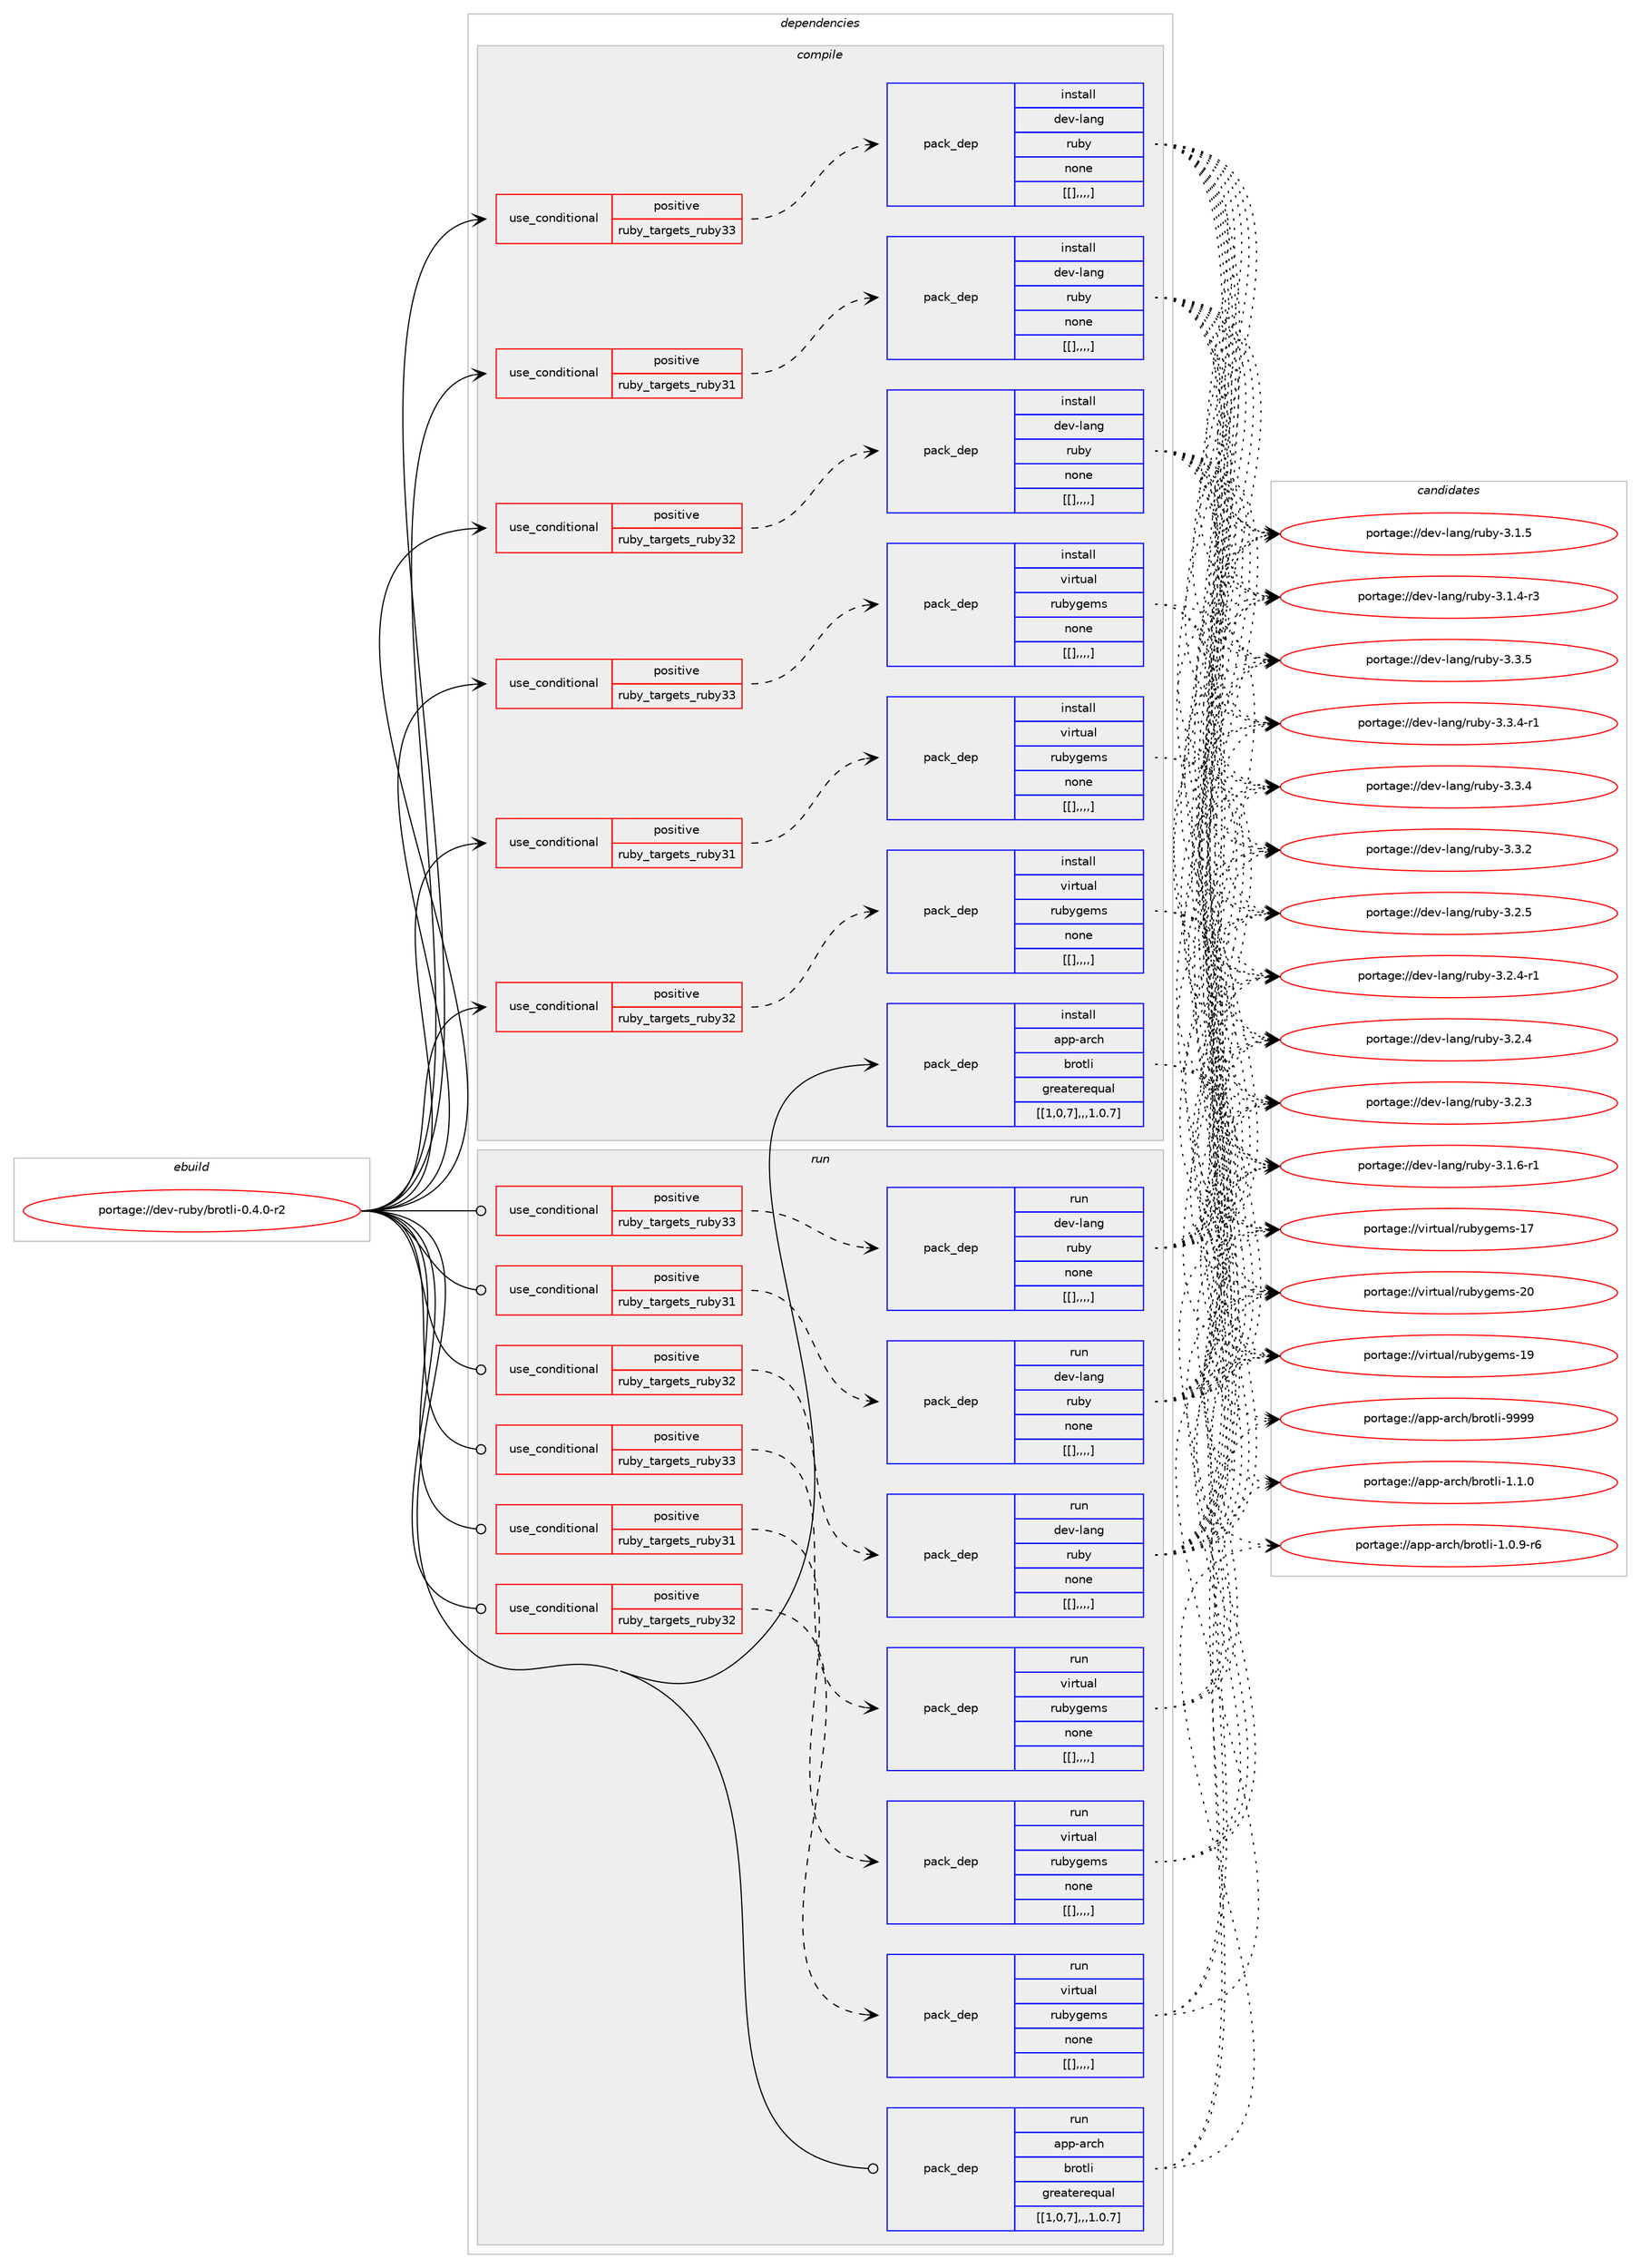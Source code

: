 digraph prolog {

# *************
# Graph options
# *************

newrank=true;
concentrate=true;
compound=true;
graph [rankdir=LR,fontname=Helvetica,fontsize=10,ranksep=1.5];#, ranksep=2.5, nodesep=0.2];
edge  [arrowhead=vee];
node  [fontname=Helvetica,fontsize=10];

# **********
# The ebuild
# **********

subgraph cluster_leftcol {
color=gray;
label=<<i>ebuild</i>>;
id [label="portage://dev-ruby/brotli-0.4.0-r2", color=red, width=4, href="../dev-ruby/brotli-0.4.0-r2.svg"];
}

# ****************
# The dependencies
# ****************

subgraph cluster_midcol {
color=gray;
label=<<i>dependencies</i>>;
subgraph cluster_compile {
fillcolor="#eeeeee";
style=filled;
label=<<i>compile</i>>;
subgraph cond46308 {
dependency180638 [label=<<TABLE BORDER="0" CELLBORDER="1" CELLSPACING="0" CELLPADDING="4"><TR><TD ROWSPAN="3" CELLPADDING="10">use_conditional</TD></TR><TR><TD>positive</TD></TR><TR><TD>ruby_targets_ruby31</TD></TR></TABLE>>, shape=none, color=red];
subgraph pack133046 {
dependency180639 [label=<<TABLE BORDER="0" CELLBORDER="1" CELLSPACING="0" CELLPADDING="4" WIDTH="220"><TR><TD ROWSPAN="6" CELLPADDING="30">pack_dep</TD></TR><TR><TD WIDTH="110">install</TD></TR><TR><TD>dev-lang</TD></TR><TR><TD>ruby</TD></TR><TR><TD>none</TD></TR><TR><TD>[[],,,,]</TD></TR></TABLE>>, shape=none, color=blue];
}
dependency180638:e -> dependency180639:w [weight=20,style="dashed",arrowhead="vee"];
}
id:e -> dependency180638:w [weight=20,style="solid",arrowhead="vee"];
subgraph cond46309 {
dependency180640 [label=<<TABLE BORDER="0" CELLBORDER="1" CELLSPACING="0" CELLPADDING="4"><TR><TD ROWSPAN="3" CELLPADDING="10">use_conditional</TD></TR><TR><TD>positive</TD></TR><TR><TD>ruby_targets_ruby31</TD></TR></TABLE>>, shape=none, color=red];
subgraph pack133047 {
dependency180641 [label=<<TABLE BORDER="0" CELLBORDER="1" CELLSPACING="0" CELLPADDING="4" WIDTH="220"><TR><TD ROWSPAN="6" CELLPADDING="30">pack_dep</TD></TR><TR><TD WIDTH="110">install</TD></TR><TR><TD>virtual</TD></TR><TR><TD>rubygems</TD></TR><TR><TD>none</TD></TR><TR><TD>[[],,,,]</TD></TR></TABLE>>, shape=none, color=blue];
}
dependency180640:e -> dependency180641:w [weight=20,style="dashed",arrowhead="vee"];
}
id:e -> dependency180640:w [weight=20,style="solid",arrowhead="vee"];
subgraph cond46310 {
dependency180642 [label=<<TABLE BORDER="0" CELLBORDER="1" CELLSPACING="0" CELLPADDING="4"><TR><TD ROWSPAN="3" CELLPADDING="10">use_conditional</TD></TR><TR><TD>positive</TD></TR><TR><TD>ruby_targets_ruby32</TD></TR></TABLE>>, shape=none, color=red];
subgraph pack133048 {
dependency180643 [label=<<TABLE BORDER="0" CELLBORDER="1" CELLSPACING="0" CELLPADDING="4" WIDTH="220"><TR><TD ROWSPAN="6" CELLPADDING="30">pack_dep</TD></TR><TR><TD WIDTH="110">install</TD></TR><TR><TD>dev-lang</TD></TR><TR><TD>ruby</TD></TR><TR><TD>none</TD></TR><TR><TD>[[],,,,]</TD></TR></TABLE>>, shape=none, color=blue];
}
dependency180642:e -> dependency180643:w [weight=20,style="dashed",arrowhead="vee"];
}
id:e -> dependency180642:w [weight=20,style="solid",arrowhead="vee"];
subgraph cond46311 {
dependency180644 [label=<<TABLE BORDER="0" CELLBORDER="1" CELLSPACING="0" CELLPADDING="4"><TR><TD ROWSPAN="3" CELLPADDING="10">use_conditional</TD></TR><TR><TD>positive</TD></TR><TR><TD>ruby_targets_ruby32</TD></TR></TABLE>>, shape=none, color=red];
subgraph pack133049 {
dependency180645 [label=<<TABLE BORDER="0" CELLBORDER="1" CELLSPACING="0" CELLPADDING="4" WIDTH="220"><TR><TD ROWSPAN="6" CELLPADDING="30">pack_dep</TD></TR><TR><TD WIDTH="110">install</TD></TR><TR><TD>virtual</TD></TR><TR><TD>rubygems</TD></TR><TR><TD>none</TD></TR><TR><TD>[[],,,,]</TD></TR></TABLE>>, shape=none, color=blue];
}
dependency180644:e -> dependency180645:w [weight=20,style="dashed",arrowhead="vee"];
}
id:e -> dependency180644:w [weight=20,style="solid",arrowhead="vee"];
subgraph cond46312 {
dependency180646 [label=<<TABLE BORDER="0" CELLBORDER="1" CELLSPACING="0" CELLPADDING="4"><TR><TD ROWSPAN="3" CELLPADDING="10">use_conditional</TD></TR><TR><TD>positive</TD></TR><TR><TD>ruby_targets_ruby33</TD></TR></TABLE>>, shape=none, color=red];
subgraph pack133050 {
dependency180647 [label=<<TABLE BORDER="0" CELLBORDER="1" CELLSPACING="0" CELLPADDING="4" WIDTH="220"><TR><TD ROWSPAN="6" CELLPADDING="30">pack_dep</TD></TR><TR><TD WIDTH="110">install</TD></TR><TR><TD>dev-lang</TD></TR><TR><TD>ruby</TD></TR><TR><TD>none</TD></TR><TR><TD>[[],,,,]</TD></TR></TABLE>>, shape=none, color=blue];
}
dependency180646:e -> dependency180647:w [weight=20,style="dashed",arrowhead="vee"];
}
id:e -> dependency180646:w [weight=20,style="solid",arrowhead="vee"];
subgraph cond46313 {
dependency180648 [label=<<TABLE BORDER="0" CELLBORDER="1" CELLSPACING="0" CELLPADDING="4"><TR><TD ROWSPAN="3" CELLPADDING="10">use_conditional</TD></TR><TR><TD>positive</TD></TR><TR><TD>ruby_targets_ruby33</TD></TR></TABLE>>, shape=none, color=red];
subgraph pack133051 {
dependency180649 [label=<<TABLE BORDER="0" CELLBORDER="1" CELLSPACING="0" CELLPADDING="4" WIDTH="220"><TR><TD ROWSPAN="6" CELLPADDING="30">pack_dep</TD></TR><TR><TD WIDTH="110">install</TD></TR><TR><TD>virtual</TD></TR><TR><TD>rubygems</TD></TR><TR><TD>none</TD></TR><TR><TD>[[],,,,]</TD></TR></TABLE>>, shape=none, color=blue];
}
dependency180648:e -> dependency180649:w [weight=20,style="dashed",arrowhead="vee"];
}
id:e -> dependency180648:w [weight=20,style="solid",arrowhead="vee"];
subgraph pack133052 {
dependency180650 [label=<<TABLE BORDER="0" CELLBORDER="1" CELLSPACING="0" CELLPADDING="4" WIDTH="220"><TR><TD ROWSPAN="6" CELLPADDING="30">pack_dep</TD></TR><TR><TD WIDTH="110">install</TD></TR><TR><TD>app-arch</TD></TR><TR><TD>brotli</TD></TR><TR><TD>greaterequal</TD></TR><TR><TD>[[1,0,7],,,1.0.7]</TD></TR></TABLE>>, shape=none, color=blue];
}
id:e -> dependency180650:w [weight=20,style="solid",arrowhead="vee"];
}
subgraph cluster_compileandrun {
fillcolor="#eeeeee";
style=filled;
label=<<i>compile and run</i>>;
}
subgraph cluster_run {
fillcolor="#eeeeee";
style=filled;
label=<<i>run</i>>;
subgraph cond46314 {
dependency180651 [label=<<TABLE BORDER="0" CELLBORDER="1" CELLSPACING="0" CELLPADDING="4"><TR><TD ROWSPAN="3" CELLPADDING="10">use_conditional</TD></TR><TR><TD>positive</TD></TR><TR><TD>ruby_targets_ruby31</TD></TR></TABLE>>, shape=none, color=red];
subgraph pack133053 {
dependency180652 [label=<<TABLE BORDER="0" CELLBORDER="1" CELLSPACING="0" CELLPADDING="4" WIDTH="220"><TR><TD ROWSPAN="6" CELLPADDING="30">pack_dep</TD></TR><TR><TD WIDTH="110">run</TD></TR><TR><TD>dev-lang</TD></TR><TR><TD>ruby</TD></TR><TR><TD>none</TD></TR><TR><TD>[[],,,,]</TD></TR></TABLE>>, shape=none, color=blue];
}
dependency180651:e -> dependency180652:w [weight=20,style="dashed",arrowhead="vee"];
}
id:e -> dependency180651:w [weight=20,style="solid",arrowhead="odot"];
subgraph cond46315 {
dependency180653 [label=<<TABLE BORDER="0" CELLBORDER="1" CELLSPACING="0" CELLPADDING="4"><TR><TD ROWSPAN="3" CELLPADDING="10">use_conditional</TD></TR><TR><TD>positive</TD></TR><TR><TD>ruby_targets_ruby31</TD></TR></TABLE>>, shape=none, color=red];
subgraph pack133054 {
dependency180654 [label=<<TABLE BORDER="0" CELLBORDER="1" CELLSPACING="0" CELLPADDING="4" WIDTH="220"><TR><TD ROWSPAN="6" CELLPADDING="30">pack_dep</TD></TR><TR><TD WIDTH="110">run</TD></TR><TR><TD>virtual</TD></TR><TR><TD>rubygems</TD></TR><TR><TD>none</TD></TR><TR><TD>[[],,,,]</TD></TR></TABLE>>, shape=none, color=blue];
}
dependency180653:e -> dependency180654:w [weight=20,style="dashed",arrowhead="vee"];
}
id:e -> dependency180653:w [weight=20,style="solid",arrowhead="odot"];
subgraph cond46316 {
dependency180655 [label=<<TABLE BORDER="0" CELLBORDER="1" CELLSPACING="0" CELLPADDING="4"><TR><TD ROWSPAN="3" CELLPADDING="10">use_conditional</TD></TR><TR><TD>positive</TD></TR><TR><TD>ruby_targets_ruby32</TD></TR></TABLE>>, shape=none, color=red];
subgraph pack133055 {
dependency180656 [label=<<TABLE BORDER="0" CELLBORDER="1" CELLSPACING="0" CELLPADDING="4" WIDTH="220"><TR><TD ROWSPAN="6" CELLPADDING="30">pack_dep</TD></TR><TR><TD WIDTH="110">run</TD></TR><TR><TD>dev-lang</TD></TR><TR><TD>ruby</TD></TR><TR><TD>none</TD></TR><TR><TD>[[],,,,]</TD></TR></TABLE>>, shape=none, color=blue];
}
dependency180655:e -> dependency180656:w [weight=20,style="dashed",arrowhead="vee"];
}
id:e -> dependency180655:w [weight=20,style="solid",arrowhead="odot"];
subgraph cond46317 {
dependency180657 [label=<<TABLE BORDER="0" CELLBORDER="1" CELLSPACING="0" CELLPADDING="4"><TR><TD ROWSPAN="3" CELLPADDING="10">use_conditional</TD></TR><TR><TD>positive</TD></TR><TR><TD>ruby_targets_ruby32</TD></TR></TABLE>>, shape=none, color=red];
subgraph pack133056 {
dependency180658 [label=<<TABLE BORDER="0" CELLBORDER="1" CELLSPACING="0" CELLPADDING="4" WIDTH="220"><TR><TD ROWSPAN="6" CELLPADDING="30">pack_dep</TD></TR><TR><TD WIDTH="110">run</TD></TR><TR><TD>virtual</TD></TR><TR><TD>rubygems</TD></TR><TR><TD>none</TD></TR><TR><TD>[[],,,,]</TD></TR></TABLE>>, shape=none, color=blue];
}
dependency180657:e -> dependency180658:w [weight=20,style="dashed",arrowhead="vee"];
}
id:e -> dependency180657:w [weight=20,style="solid",arrowhead="odot"];
subgraph cond46318 {
dependency180659 [label=<<TABLE BORDER="0" CELLBORDER="1" CELLSPACING="0" CELLPADDING="4"><TR><TD ROWSPAN="3" CELLPADDING="10">use_conditional</TD></TR><TR><TD>positive</TD></TR><TR><TD>ruby_targets_ruby33</TD></TR></TABLE>>, shape=none, color=red];
subgraph pack133057 {
dependency180660 [label=<<TABLE BORDER="0" CELLBORDER="1" CELLSPACING="0" CELLPADDING="4" WIDTH="220"><TR><TD ROWSPAN="6" CELLPADDING="30">pack_dep</TD></TR><TR><TD WIDTH="110">run</TD></TR><TR><TD>dev-lang</TD></TR><TR><TD>ruby</TD></TR><TR><TD>none</TD></TR><TR><TD>[[],,,,]</TD></TR></TABLE>>, shape=none, color=blue];
}
dependency180659:e -> dependency180660:w [weight=20,style="dashed",arrowhead="vee"];
}
id:e -> dependency180659:w [weight=20,style="solid",arrowhead="odot"];
subgraph cond46319 {
dependency180661 [label=<<TABLE BORDER="0" CELLBORDER="1" CELLSPACING="0" CELLPADDING="4"><TR><TD ROWSPAN="3" CELLPADDING="10">use_conditional</TD></TR><TR><TD>positive</TD></TR><TR><TD>ruby_targets_ruby33</TD></TR></TABLE>>, shape=none, color=red];
subgraph pack133058 {
dependency180662 [label=<<TABLE BORDER="0" CELLBORDER="1" CELLSPACING="0" CELLPADDING="4" WIDTH="220"><TR><TD ROWSPAN="6" CELLPADDING="30">pack_dep</TD></TR><TR><TD WIDTH="110">run</TD></TR><TR><TD>virtual</TD></TR><TR><TD>rubygems</TD></TR><TR><TD>none</TD></TR><TR><TD>[[],,,,]</TD></TR></TABLE>>, shape=none, color=blue];
}
dependency180661:e -> dependency180662:w [weight=20,style="dashed",arrowhead="vee"];
}
id:e -> dependency180661:w [weight=20,style="solid",arrowhead="odot"];
subgraph pack133059 {
dependency180663 [label=<<TABLE BORDER="0" CELLBORDER="1" CELLSPACING="0" CELLPADDING="4" WIDTH="220"><TR><TD ROWSPAN="6" CELLPADDING="30">pack_dep</TD></TR><TR><TD WIDTH="110">run</TD></TR><TR><TD>app-arch</TD></TR><TR><TD>brotli</TD></TR><TR><TD>greaterequal</TD></TR><TR><TD>[[1,0,7],,,1.0.7]</TD></TR></TABLE>>, shape=none, color=blue];
}
id:e -> dependency180663:w [weight=20,style="solid",arrowhead="odot"];
}
}

# **************
# The candidates
# **************

subgraph cluster_choices {
rank=same;
color=gray;
label=<<i>candidates</i>>;

subgraph choice133046 {
color=black;
nodesep=1;
choice10010111845108971101034711411798121455146514653 [label="portage://dev-lang/ruby-3.3.5", color=red, width=4,href="../dev-lang/ruby-3.3.5.svg"];
choice100101118451089711010347114117981214551465146524511449 [label="portage://dev-lang/ruby-3.3.4-r1", color=red, width=4,href="../dev-lang/ruby-3.3.4-r1.svg"];
choice10010111845108971101034711411798121455146514652 [label="portage://dev-lang/ruby-3.3.4", color=red, width=4,href="../dev-lang/ruby-3.3.4.svg"];
choice10010111845108971101034711411798121455146514650 [label="portage://dev-lang/ruby-3.3.2", color=red, width=4,href="../dev-lang/ruby-3.3.2.svg"];
choice10010111845108971101034711411798121455146504653 [label="portage://dev-lang/ruby-3.2.5", color=red, width=4,href="../dev-lang/ruby-3.2.5.svg"];
choice100101118451089711010347114117981214551465046524511449 [label="portage://dev-lang/ruby-3.2.4-r1", color=red, width=4,href="../dev-lang/ruby-3.2.4-r1.svg"];
choice10010111845108971101034711411798121455146504652 [label="portage://dev-lang/ruby-3.2.4", color=red, width=4,href="../dev-lang/ruby-3.2.4.svg"];
choice10010111845108971101034711411798121455146504651 [label="portage://dev-lang/ruby-3.2.3", color=red, width=4,href="../dev-lang/ruby-3.2.3.svg"];
choice100101118451089711010347114117981214551464946544511449 [label="portage://dev-lang/ruby-3.1.6-r1", color=red, width=4,href="../dev-lang/ruby-3.1.6-r1.svg"];
choice10010111845108971101034711411798121455146494653 [label="portage://dev-lang/ruby-3.1.5", color=red, width=4,href="../dev-lang/ruby-3.1.5.svg"];
choice100101118451089711010347114117981214551464946524511451 [label="portage://dev-lang/ruby-3.1.4-r3", color=red, width=4,href="../dev-lang/ruby-3.1.4-r3.svg"];
dependency180639:e -> choice10010111845108971101034711411798121455146514653:w [style=dotted,weight="100"];
dependency180639:e -> choice100101118451089711010347114117981214551465146524511449:w [style=dotted,weight="100"];
dependency180639:e -> choice10010111845108971101034711411798121455146514652:w [style=dotted,weight="100"];
dependency180639:e -> choice10010111845108971101034711411798121455146514650:w [style=dotted,weight="100"];
dependency180639:e -> choice10010111845108971101034711411798121455146504653:w [style=dotted,weight="100"];
dependency180639:e -> choice100101118451089711010347114117981214551465046524511449:w [style=dotted,weight="100"];
dependency180639:e -> choice10010111845108971101034711411798121455146504652:w [style=dotted,weight="100"];
dependency180639:e -> choice10010111845108971101034711411798121455146504651:w [style=dotted,weight="100"];
dependency180639:e -> choice100101118451089711010347114117981214551464946544511449:w [style=dotted,weight="100"];
dependency180639:e -> choice10010111845108971101034711411798121455146494653:w [style=dotted,weight="100"];
dependency180639:e -> choice100101118451089711010347114117981214551464946524511451:w [style=dotted,weight="100"];
}
subgraph choice133047 {
color=black;
nodesep=1;
choice118105114116117971084711411798121103101109115455048 [label="portage://virtual/rubygems-20", color=red, width=4,href="../virtual/rubygems-20.svg"];
choice118105114116117971084711411798121103101109115454957 [label="portage://virtual/rubygems-19", color=red, width=4,href="../virtual/rubygems-19.svg"];
choice118105114116117971084711411798121103101109115454955 [label="portage://virtual/rubygems-17", color=red, width=4,href="../virtual/rubygems-17.svg"];
dependency180641:e -> choice118105114116117971084711411798121103101109115455048:w [style=dotted,weight="100"];
dependency180641:e -> choice118105114116117971084711411798121103101109115454957:w [style=dotted,weight="100"];
dependency180641:e -> choice118105114116117971084711411798121103101109115454955:w [style=dotted,weight="100"];
}
subgraph choice133048 {
color=black;
nodesep=1;
choice10010111845108971101034711411798121455146514653 [label="portage://dev-lang/ruby-3.3.5", color=red, width=4,href="../dev-lang/ruby-3.3.5.svg"];
choice100101118451089711010347114117981214551465146524511449 [label="portage://dev-lang/ruby-3.3.4-r1", color=red, width=4,href="../dev-lang/ruby-3.3.4-r1.svg"];
choice10010111845108971101034711411798121455146514652 [label="portage://dev-lang/ruby-3.3.4", color=red, width=4,href="../dev-lang/ruby-3.3.4.svg"];
choice10010111845108971101034711411798121455146514650 [label="portage://dev-lang/ruby-3.3.2", color=red, width=4,href="../dev-lang/ruby-3.3.2.svg"];
choice10010111845108971101034711411798121455146504653 [label="portage://dev-lang/ruby-3.2.5", color=red, width=4,href="../dev-lang/ruby-3.2.5.svg"];
choice100101118451089711010347114117981214551465046524511449 [label="portage://dev-lang/ruby-3.2.4-r1", color=red, width=4,href="../dev-lang/ruby-3.2.4-r1.svg"];
choice10010111845108971101034711411798121455146504652 [label="portage://dev-lang/ruby-3.2.4", color=red, width=4,href="../dev-lang/ruby-3.2.4.svg"];
choice10010111845108971101034711411798121455146504651 [label="portage://dev-lang/ruby-3.2.3", color=red, width=4,href="../dev-lang/ruby-3.2.3.svg"];
choice100101118451089711010347114117981214551464946544511449 [label="portage://dev-lang/ruby-3.1.6-r1", color=red, width=4,href="../dev-lang/ruby-3.1.6-r1.svg"];
choice10010111845108971101034711411798121455146494653 [label="portage://dev-lang/ruby-3.1.5", color=red, width=4,href="../dev-lang/ruby-3.1.5.svg"];
choice100101118451089711010347114117981214551464946524511451 [label="portage://dev-lang/ruby-3.1.4-r3", color=red, width=4,href="../dev-lang/ruby-3.1.4-r3.svg"];
dependency180643:e -> choice10010111845108971101034711411798121455146514653:w [style=dotted,weight="100"];
dependency180643:e -> choice100101118451089711010347114117981214551465146524511449:w [style=dotted,weight="100"];
dependency180643:e -> choice10010111845108971101034711411798121455146514652:w [style=dotted,weight="100"];
dependency180643:e -> choice10010111845108971101034711411798121455146514650:w [style=dotted,weight="100"];
dependency180643:e -> choice10010111845108971101034711411798121455146504653:w [style=dotted,weight="100"];
dependency180643:e -> choice100101118451089711010347114117981214551465046524511449:w [style=dotted,weight="100"];
dependency180643:e -> choice10010111845108971101034711411798121455146504652:w [style=dotted,weight="100"];
dependency180643:e -> choice10010111845108971101034711411798121455146504651:w [style=dotted,weight="100"];
dependency180643:e -> choice100101118451089711010347114117981214551464946544511449:w [style=dotted,weight="100"];
dependency180643:e -> choice10010111845108971101034711411798121455146494653:w [style=dotted,weight="100"];
dependency180643:e -> choice100101118451089711010347114117981214551464946524511451:w [style=dotted,weight="100"];
}
subgraph choice133049 {
color=black;
nodesep=1;
choice118105114116117971084711411798121103101109115455048 [label="portage://virtual/rubygems-20", color=red, width=4,href="../virtual/rubygems-20.svg"];
choice118105114116117971084711411798121103101109115454957 [label="portage://virtual/rubygems-19", color=red, width=4,href="../virtual/rubygems-19.svg"];
choice118105114116117971084711411798121103101109115454955 [label="portage://virtual/rubygems-17", color=red, width=4,href="../virtual/rubygems-17.svg"];
dependency180645:e -> choice118105114116117971084711411798121103101109115455048:w [style=dotted,weight="100"];
dependency180645:e -> choice118105114116117971084711411798121103101109115454957:w [style=dotted,weight="100"];
dependency180645:e -> choice118105114116117971084711411798121103101109115454955:w [style=dotted,weight="100"];
}
subgraph choice133050 {
color=black;
nodesep=1;
choice10010111845108971101034711411798121455146514653 [label="portage://dev-lang/ruby-3.3.5", color=red, width=4,href="../dev-lang/ruby-3.3.5.svg"];
choice100101118451089711010347114117981214551465146524511449 [label="portage://dev-lang/ruby-3.3.4-r1", color=red, width=4,href="../dev-lang/ruby-3.3.4-r1.svg"];
choice10010111845108971101034711411798121455146514652 [label="portage://dev-lang/ruby-3.3.4", color=red, width=4,href="../dev-lang/ruby-3.3.4.svg"];
choice10010111845108971101034711411798121455146514650 [label="portage://dev-lang/ruby-3.3.2", color=red, width=4,href="../dev-lang/ruby-3.3.2.svg"];
choice10010111845108971101034711411798121455146504653 [label="portage://dev-lang/ruby-3.2.5", color=red, width=4,href="../dev-lang/ruby-3.2.5.svg"];
choice100101118451089711010347114117981214551465046524511449 [label="portage://dev-lang/ruby-3.2.4-r1", color=red, width=4,href="../dev-lang/ruby-3.2.4-r1.svg"];
choice10010111845108971101034711411798121455146504652 [label="portage://dev-lang/ruby-3.2.4", color=red, width=4,href="../dev-lang/ruby-3.2.4.svg"];
choice10010111845108971101034711411798121455146504651 [label="portage://dev-lang/ruby-3.2.3", color=red, width=4,href="../dev-lang/ruby-3.2.3.svg"];
choice100101118451089711010347114117981214551464946544511449 [label="portage://dev-lang/ruby-3.1.6-r1", color=red, width=4,href="../dev-lang/ruby-3.1.6-r1.svg"];
choice10010111845108971101034711411798121455146494653 [label="portage://dev-lang/ruby-3.1.5", color=red, width=4,href="../dev-lang/ruby-3.1.5.svg"];
choice100101118451089711010347114117981214551464946524511451 [label="portage://dev-lang/ruby-3.1.4-r3", color=red, width=4,href="../dev-lang/ruby-3.1.4-r3.svg"];
dependency180647:e -> choice10010111845108971101034711411798121455146514653:w [style=dotted,weight="100"];
dependency180647:e -> choice100101118451089711010347114117981214551465146524511449:w [style=dotted,weight="100"];
dependency180647:e -> choice10010111845108971101034711411798121455146514652:w [style=dotted,weight="100"];
dependency180647:e -> choice10010111845108971101034711411798121455146514650:w [style=dotted,weight="100"];
dependency180647:e -> choice10010111845108971101034711411798121455146504653:w [style=dotted,weight="100"];
dependency180647:e -> choice100101118451089711010347114117981214551465046524511449:w [style=dotted,weight="100"];
dependency180647:e -> choice10010111845108971101034711411798121455146504652:w [style=dotted,weight="100"];
dependency180647:e -> choice10010111845108971101034711411798121455146504651:w [style=dotted,weight="100"];
dependency180647:e -> choice100101118451089711010347114117981214551464946544511449:w [style=dotted,weight="100"];
dependency180647:e -> choice10010111845108971101034711411798121455146494653:w [style=dotted,weight="100"];
dependency180647:e -> choice100101118451089711010347114117981214551464946524511451:w [style=dotted,weight="100"];
}
subgraph choice133051 {
color=black;
nodesep=1;
choice118105114116117971084711411798121103101109115455048 [label="portage://virtual/rubygems-20", color=red, width=4,href="../virtual/rubygems-20.svg"];
choice118105114116117971084711411798121103101109115454957 [label="portage://virtual/rubygems-19", color=red, width=4,href="../virtual/rubygems-19.svg"];
choice118105114116117971084711411798121103101109115454955 [label="portage://virtual/rubygems-17", color=red, width=4,href="../virtual/rubygems-17.svg"];
dependency180649:e -> choice118105114116117971084711411798121103101109115455048:w [style=dotted,weight="100"];
dependency180649:e -> choice118105114116117971084711411798121103101109115454957:w [style=dotted,weight="100"];
dependency180649:e -> choice118105114116117971084711411798121103101109115454955:w [style=dotted,weight="100"];
}
subgraph choice133052 {
color=black;
nodesep=1;
choice9711211245971149910447981141111161081054557575757 [label="portage://app-arch/brotli-9999", color=red, width=4,href="../app-arch/brotli-9999.svg"];
choice971121124597114991044798114111116108105454946494648 [label="portage://app-arch/brotli-1.1.0", color=red, width=4,href="../app-arch/brotli-1.1.0.svg"];
choice9711211245971149910447981141111161081054549464846574511454 [label="portage://app-arch/brotli-1.0.9-r6", color=red, width=4,href="../app-arch/brotli-1.0.9-r6.svg"];
dependency180650:e -> choice9711211245971149910447981141111161081054557575757:w [style=dotted,weight="100"];
dependency180650:e -> choice971121124597114991044798114111116108105454946494648:w [style=dotted,weight="100"];
dependency180650:e -> choice9711211245971149910447981141111161081054549464846574511454:w [style=dotted,weight="100"];
}
subgraph choice133053 {
color=black;
nodesep=1;
choice10010111845108971101034711411798121455146514653 [label="portage://dev-lang/ruby-3.3.5", color=red, width=4,href="../dev-lang/ruby-3.3.5.svg"];
choice100101118451089711010347114117981214551465146524511449 [label="portage://dev-lang/ruby-3.3.4-r1", color=red, width=4,href="../dev-lang/ruby-3.3.4-r1.svg"];
choice10010111845108971101034711411798121455146514652 [label="portage://dev-lang/ruby-3.3.4", color=red, width=4,href="../dev-lang/ruby-3.3.4.svg"];
choice10010111845108971101034711411798121455146514650 [label="portage://dev-lang/ruby-3.3.2", color=red, width=4,href="../dev-lang/ruby-3.3.2.svg"];
choice10010111845108971101034711411798121455146504653 [label="portage://dev-lang/ruby-3.2.5", color=red, width=4,href="../dev-lang/ruby-3.2.5.svg"];
choice100101118451089711010347114117981214551465046524511449 [label="portage://dev-lang/ruby-3.2.4-r1", color=red, width=4,href="../dev-lang/ruby-3.2.4-r1.svg"];
choice10010111845108971101034711411798121455146504652 [label="portage://dev-lang/ruby-3.2.4", color=red, width=4,href="../dev-lang/ruby-3.2.4.svg"];
choice10010111845108971101034711411798121455146504651 [label="portage://dev-lang/ruby-3.2.3", color=red, width=4,href="../dev-lang/ruby-3.2.3.svg"];
choice100101118451089711010347114117981214551464946544511449 [label="portage://dev-lang/ruby-3.1.6-r1", color=red, width=4,href="../dev-lang/ruby-3.1.6-r1.svg"];
choice10010111845108971101034711411798121455146494653 [label="portage://dev-lang/ruby-3.1.5", color=red, width=4,href="../dev-lang/ruby-3.1.5.svg"];
choice100101118451089711010347114117981214551464946524511451 [label="portage://dev-lang/ruby-3.1.4-r3", color=red, width=4,href="../dev-lang/ruby-3.1.4-r3.svg"];
dependency180652:e -> choice10010111845108971101034711411798121455146514653:w [style=dotted,weight="100"];
dependency180652:e -> choice100101118451089711010347114117981214551465146524511449:w [style=dotted,weight="100"];
dependency180652:e -> choice10010111845108971101034711411798121455146514652:w [style=dotted,weight="100"];
dependency180652:e -> choice10010111845108971101034711411798121455146514650:w [style=dotted,weight="100"];
dependency180652:e -> choice10010111845108971101034711411798121455146504653:w [style=dotted,weight="100"];
dependency180652:e -> choice100101118451089711010347114117981214551465046524511449:w [style=dotted,weight="100"];
dependency180652:e -> choice10010111845108971101034711411798121455146504652:w [style=dotted,weight="100"];
dependency180652:e -> choice10010111845108971101034711411798121455146504651:w [style=dotted,weight="100"];
dependency180652:e -> choice100101118451089711010347114117981214551464946544511449:w [style=dotted,weight="100"];
dependency180652:e -> choice10010111845108971101034711411798121455146494653:w [style=dotted,weight="100"];
dependency180652:e -> choice100101118451089711010347114117981214551464946524511451:w [style=dotted,weight="100"];
}
subgraph choice133054 {
color=black;
nodesep=1;
choice118105114116117971084711411798121103101109115455048 [label="portage://virtual/rubygems-20", color=red, width=4,href="../virtual/rubygems-20.svg"];
choice118105114116117971084711411798121103101109115454957 [label="portage://virtual/rubygems-19", color=red, width=4,href="../virtual/rubygems-19.svg"];
choice118105114116117971084711411798121103101109115454955 [label="portage://virtual/rubygems-17", color=red, width=4,href="../virtual/rubygems-17.svg"];
dependency180654:e -> choice118105114116117971084711411798121103101109115455048:w [style=dotted,weight="100"];
dependency180654:e -> choice118105114116117971084711411798121103101109115454957:w [style=dotted,weight="100"];
dependency180654:e -> choice118105114116117971084711411798121103101109115454955:w [style=dotted,weight="100"];
}
subgraph choice133055 {
color=black;
nodesep=1;
choice10010111845108971101034711411798121455146514653 [label="portage://dev-lang/ruby-3.3.5", color=red, width=4,href="../dev-lang/ruby-3.3.5.svg"];
choice100101118451089711010347114117981214551465146524511449 [label="portage://dev-lang/ruby-3.3.4-r1", color=red, width=4,href="../dev-lang/ruby-3.3.4-r1.svg"];
choice10010111845108971101034711411798121455146514652 [label="portage://dev-lang/ruby-3.3.4", color=red, width=4,href="../dev-lang/ruby-3.3.4.svg"];
choice10010111845108971101034711411798121455146514650 [label="portage://dev-lang/ruby-3.3.2", color=red, width=4,href="../dev-lang/ruby-3.3.2.svg"];
choice10010111845108971101034711411798121455146504653 [label="portage://dev-lang/ruby-3.2.5", color=red, width=4,href="../dev-lang/ruby-3.2.5.svg"];
choice100101118451089711010347114117981214551465046524511449 [label="portage://dev-lang/ruby-3.2.4-r1", color=red, width=4,href="../dev-lang/ruby-3.2.4-r1.svg"];
choice10010111845108971101034711411798121455146504652 [label="portage://dev-lang/ruby-3.2.4", color=red, width=4,href="../dev-lang/ruby-3.2.4.svg"];
choice10010111845108971101034711411798121455146504651 [label="portage://dev-lang/ruby-3.2.3", color=red, width=4,href="../dev-lang/ruby-3.2.3.svg"];
choice100101118451089711010347114117981214551464946544511449 [label="portage://dev-lang/ruby-3.1.6-r1", color=red, width=4,href="../dev-lang/ruby-3.1.6-r1.svg"];
choice10010111845108971101034711411798121455146494653 [label="portage://dev-lang/ruby-3.1.5", color=red, width=4,href="../dev-lang/ruby-3.1.5.svg"];
choice100101118451089711010347114117981214551464946524511451 [label="portage://dev-lang/ruby-3.1.4-r3", color=red, width=4,href="../dev-lang/ruby-3.1.4-r3.svg"];
dependency180656:e -> choice10010111845108971101034711411798121455146514653:w [style=dotted,weight="100"];
dependency180656:e -> choice100101118451089711010347114117981214551465146524511449:w [style=dotted,weight="100"];
dependency180656:e -> choice10010111845108971101034711411798121455146514652:w [style=dotted,weight="100"];
dependency180656:e -> choice10010111845108971101034711411798121455146514650:w [style=dotted,weight="100"];
dependency180656:e -> choice10010111845108971101034711411798121455146504653:w [style=dotted,weight="100"];
dependency180656:e -> choice100101118451089711010347114117981214551465046524511449:w [style=dotted,weight="100"];
dependency180656:e -> choice10010111845108971101034711411798121455146504652:w [style=dotted,weight="100"];
dependency180656:e -> choice10010111845108971101034711411798121455146504651:w [style=dotted,weight="100"];
dependency180656:e -> choice100101118451089711010347114117981214551464946544511449:w [style=dotted,weight="100"];
dependency180656:e -> choice10010111845108971101034711411798121455146494653:w [style=dotted,weight="100"];
dependency180656:e -> choice100101118451089711010347114117981214551464946524511451:w [style=dotted,weight="100"];
}
subgraph choice133056 {
color=black;
nodesep=1;
choice118105114116117971084711411798121103101109115455048 [label="portage://virtual/rubygems-20", color=red, width=4,href="../virtual/rubygems-20.svg"];
choice118105114116117971084711411798121103101109115454957 [label="portage://virtual/rubygems-19", color=red, width=4,href="../virtual/rubygems-19.svg"];
choice118105114116117971084711411798121103101109115454955 [label="portage://virtual/rubygems-17", color=red, width=4,href="../virtual/rubygems-17.svg"];
dependency180658:e -> choice118105114116117971084711411798121103101109115455048:w [style=dotted,weight="100"];
dependency180658:e -> choice118105114116117971084711411798121103101109115454957:w [style=dotted,weight="100"];
dependency180658:e -> choice118105114116117971084711411798121103101109115454955:w [style=dotted,weight="100"];
}
subgraph choice133057 {
color=black;
nodesep=1;
choice10010111845108971101034711411798121455146514653 [label="portage://dev-lang/ruby-3.3.5", color=red, width=4,href="../dev-lang/ruby-3.3.5.svg"];
choice100101118451089711010347114117981214551465146524511449 [label="portage://dev-lang/ruby-3.3.4-r1", color=red, width=4,href="../dev-lang/ruby-3.3.4-r1.svg"];
choice10010111845108971101034711411798121455146514652 [label="portage://dev-lang/ruby-3.3.4", color=red, width=4,href="../dev-lang/ruby-3.3.4.svg"];
choice10010111845108971101034711411798121455146514650 [label="portage://dev-lang/ruby-3.3.2", color=red, width=4,href="../dev-lang/ruby-3.3.2.svg"];
choice10010111845108971101034711411798121455146504653 [label="portage://dev-lang/ruby-3.2.5", color=red, width=4,href="../dev-lang/ruby-3.2.5.svg"];
choice100101118451089711010347114117981214551465046524511449 [label="portage://dev-lang/ruby-3.2.4-r1", color=red, width=4,href="../dev-lang/ruby-3.2.4-r1.svg"];
choice10010111845108971101034711411798121455146504652 [label="portage://dev-lang/ruby-3.2.4", color=red, width=4,href="../dev-lang/ruby-3.2.4.svg"];
choice10010111845108971101034711411798121455146504651 [label="portage://dev-lang/ruby-3.2.3", color=red, width=4,href="../dev-lang/ruby-3.2.3.svg"];
choice100101118451089711010347114117981214551464946544511449 [label="portage://dev-lang/ruby-3.1.6-r1", color=red, width=4,href="../dev-lang/ruby-3.1.6-r1.svg"];
choice10010111845108971101034711411798121455146494653 [label="portage://dev-lang/ruby-3.1.5", color=red, width=4,href="../dev-lang/ruby-3.1.5.svg"];
choice100101118451089711010347114117981214551464946524511451 [label="portage://dev-lang/ruby-3.1.4-r3", color=red, width=4,href="../dev-lang/ruby-3.1.4-r3.svg"];
dependency180660:e -> choice10010111845108971101034711411798121455146514653:w [style=dotted,weight="100"];
dependency180660:e -> choice100101118451089711010347114117981214551465146524511449:w [style=dotted,weight="100"];
dependency180660:e -> choice10010111845108971101034711411798121455146514652:w [style=dotted,weight="100"];
dependency180660:e -> choice10010111845108971101034711411798121455146514650:w [style=dotted,weight="100"];
dependency180660:e -> choice10010111845108971101034711411798121455146504653:w [style=dotted,weight="100"];
dependency180660:e -> choice100101118451089711010347114117981214551465046524511449:w [style=dotted,weight="100"];
dependency180660:e -> choice10010111845108971101034711411798121455146504652:w [style=dotted,weight="100"];
dependency180660:e -> choice10010111845108971101034711411798121455146504651:w [style=dotted,weight="100"];
dependency180660:e -> choice100101118451089711010347114117981214551464946544511449:w [style=dotted,weight="100"];
dependency180660:e -> choice10010111845108971101034711411798121455146494653:w [style=dotted,weight="100"];
dependency180660:e -> choice100101118451089711010347114117981214551464946524511451:w [style=dotted,weight="100"];
}
subgraph choice133058 {
color=black;
nodesep=1;
choice118105114116117971084711411798121103101109115455048 [label="portage://virtual/rubygems-20", color=red, width=4,href="../virtual/rubygems-20.svg"];
choice118105114116117971084711411798121103101109115454957 [label="portage://virtual/rubygems-19", color=red, width=4,href="../virtual/rubygems-19.svg"];
choice118105114116117971084711411798121103101109115454955 [label="portage://virtual/rubygems-17", color=red, width=4,href="../virtual/rubygems-17.svg"];
dependency180662:e -> choice118105114116117971084711411798121103101109115455048:w [style=dotted,weight="100"];
dependency180662:e -> choice118105114116117971084711411798121103101109115454957:w [style=dotted,weight="100"];
dependency180662:e -> choice118105114116117971084711411798121103101109115454955:w [style=dotted,weight="100"];
}
subgraph choice133059 {
color=black;
nodesep=1;
choice9711211245971149910447981141111161081054557575757 [label="portage://app-arch/brotli-9999", color=red, width=4,href="../app-arch/brotli-9999.svg"];
choice971121124597114991044798114111116108105454946494648 [label="portage://app-arch/brotli-1.1.0", color=red, width=4,href="../app-arch/brotli-1.1.0.svg"];
choice9711211245971149910447981141111161081054549464846574511454 [label="portage://app-arch/brotli-1.0.9-r6", color=red, width=4,href="../app-arch/brotli-1.0.9-r6.svg"];
dependency180663:e -> choice9711211245971149910447981141111161081054557575757:w [style=dotted,weight="100"];
dependency180663:e -> choice971121124597114991044798114111116108105454946494648:w [style=dotted,weight="100"];
dependency180663:e -> choice9711211245971149910447981141111161081054549464846574511454:w [style=dotted,weight="100"];
}
}

}
